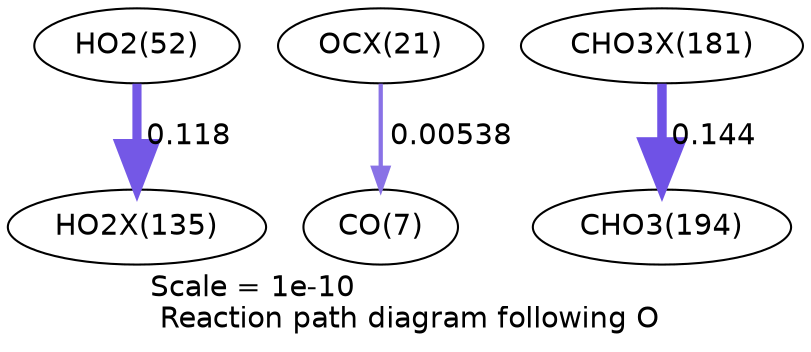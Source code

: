 digraph reaction_paths {
center=1;
s21 -> s51[fontname="Helvetica", penwidth=4.39, arrowsize=2.19, color="0.7, 0.618, 0.9"
, label=" 0.118"];
s33 -> s9[fontname="Helvetica", penwidth=2.05, arrowsize=1.03, color="0.7, 0.505, 0.9"
, label=" 0.00538"];
s57 -> s29[fontname="Helvetica", penwidth=4.54, arrowsize=2.27, color="0.7, 0.644, 0.9"
, label=" 0.144"];
s9 [ fontname="Helvetica", label="CO(7)"];
s21 [ fontname="Helvetica", label="HO2(52)"];
s29 [ fontname="Helvetica", label="CHO3(194)"];
s33 [ fontname="Helvetica", label="OCX(21)"];
s51 [ fontname="Helvetica", label="HO2X(135)"];
s57 [ fontname="Helvetica", label="CHO3X(181)"];
 label = "Scale = 1e-10\l Reaction path diagram following O";
 fontname = "Helvetica";
}
